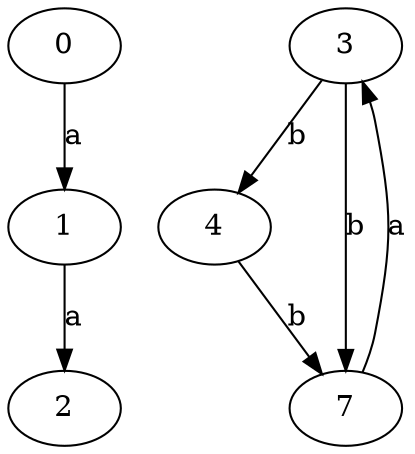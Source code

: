 strict digraph  {
1;
2;
3;
4;
0;
7;
1 -> 2  [label=a];
3 -> 4  [label=b];
3 -> 7  [label=b];
4 -> 7  [label=b];
0 -> 1  [label=a];
7 -> 3  [label=a];
}
